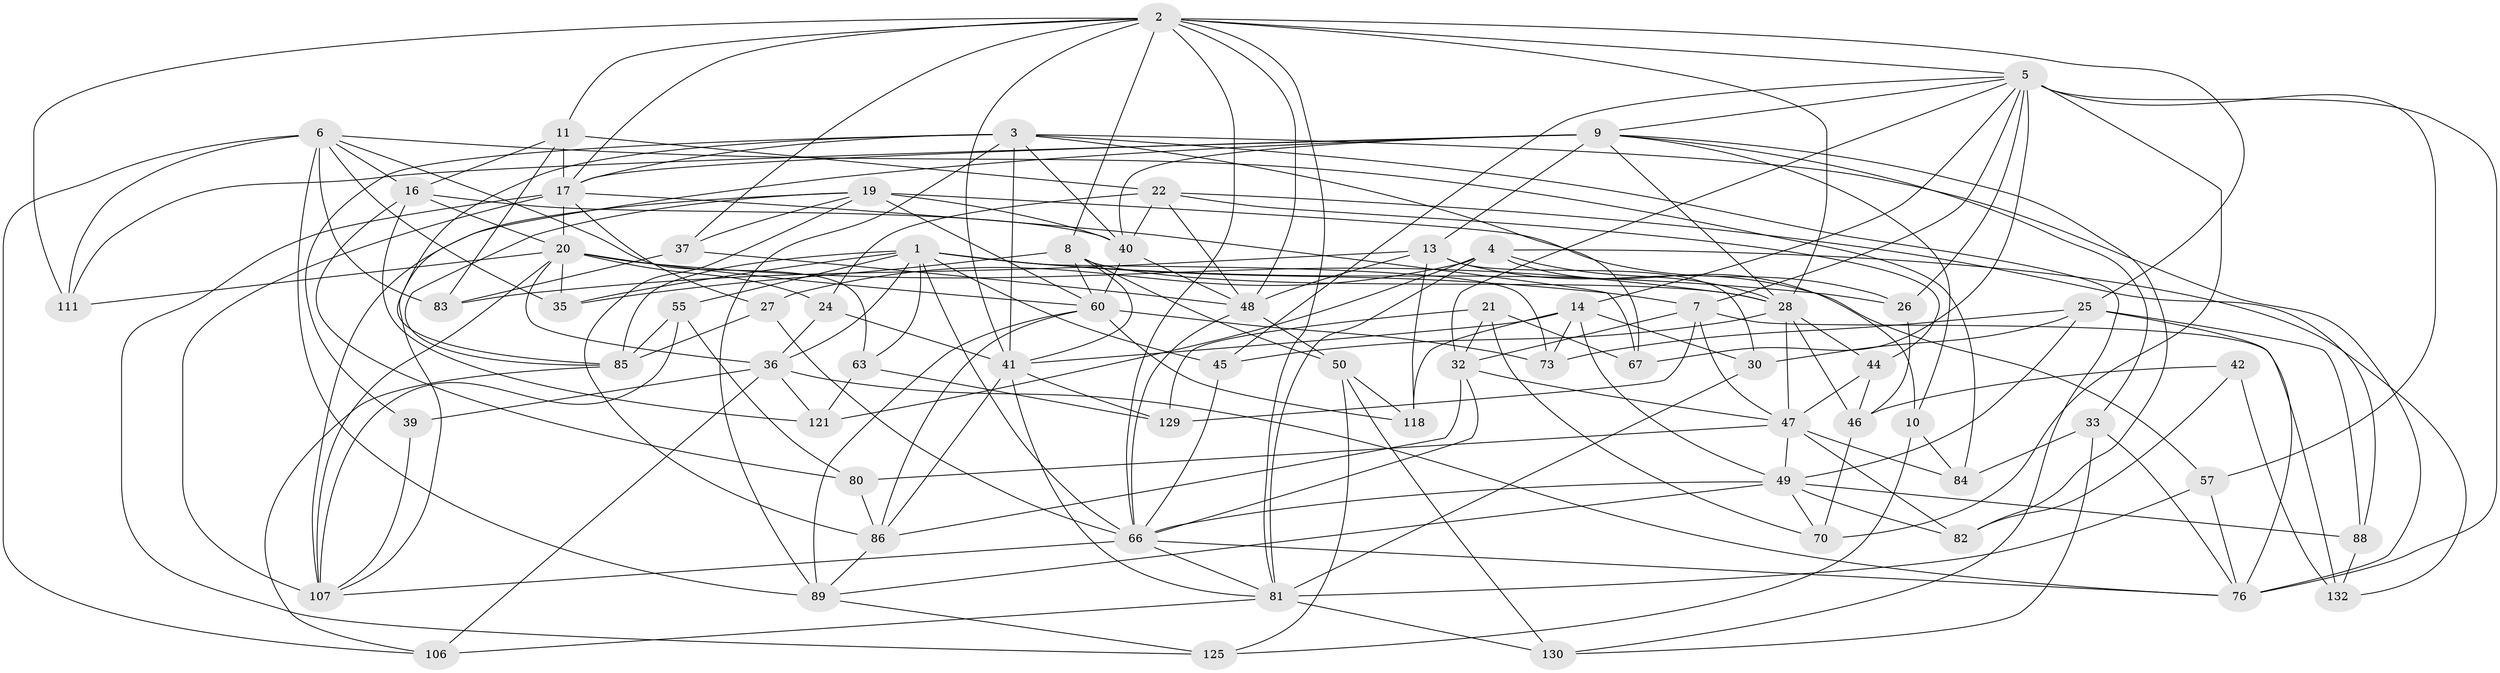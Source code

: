 // original degree distribution, {4: 1.0}
// Generated by graph-tools (version 1.1) at 2025/16/03/09/25 04:16:18]
// undirected, 68 vertices, 196 edges
graph export_dot {
graph [start="1"]
  node [color=gray90,style=filled];
  1 [super="+100+23"];
  2 [super="+101+12"];
  3 [super="+18"];
  4 [super="+71"];
  5 [super="+34+72+43"];
  6 [super="+15"];
  7 [super="+109"];
  8 [super="+74"];
  9 [super="+68+38"];
  10;
  11 [super="+51"];
  13 [super="+113"];
  14 [super="+65"];
  16 [super="+58"];
  17 [super="+31+78"];
  19 [super="+29+64"];
  20 [super="+87+69"];
  21;
  22 [super="+99"];
  24;
  25 [super="+115"];
  26;
  27;
  28 [super="+98+53"];
  30;
  32 [super="+108"];
  33;
  35;
  36 [super="+59"];
  37;
  39;
  40 [super="+75+120"];
  41 [super="+77+56"];
  42;
  44;
  45;
  46 [super="+124"];
  47 [super="+61+54"];
  48 [super="+97+94"];
  49 [super="+96+112"];
  50 [super="+110"];
  55;
  57;
  60 [super="+136+105"];
  63;
  66 [super="+126+104"];
  67;
  70;
  73;
  76 [super="+102"];
  80;
  81 [super="+133+114"];
  82;
  83;
  84;
  85 [super="+135"];
  86 [super="+127"];
  88;
  89 [super="+119"];
  106;
  107 [super="+122"];
  111;
  118;
  121;
  125;
  129;
  130;
  132;
  1 -- 45;
  1 -- 7;
  1 -- 73;
  1 -- 26;
  1 -- 85;
  1 -- 66;
  1 -- 35;
  1 -- 36;
  1 -- 55;
  1 -- 63;
  2 -- 37;
  2 -- 41;
  2 -- 11;
  2 -- 111;
  2 -- 48;
  2 -- 81;
  2 -- 17;
  2 -- 8;
  2 -- 25;
  2 -- 66;
  2 -- 28;
  2 -- 5;
  3 -- 130;
  3 -- 17;
  3 -- 76;
  3 -- 89;
  3 -- 67;
  3 -- 85;
  3 -- 39 [weight=2];
  3 -- 41;
  3 -- 40;
  4 -- 121;
  4 -- 10;
  4 -- 27;
  4 -- 132;
  4 -- 28;
  4 -- 81;
  5 -- 32;
  5 -- 70;
  5 -- 7;
  5 -- 26;
  5 -- 76 [weight=2];
  5 -- 45;
  5 -- 9;
  5 -- 67;
  5 -- 57;
  5 -- 14;
  6 -- 106;
  6 -- 84;
  6 -- 16;
  6 -- 35;
  6 -- 83;
  6 -- 63;
  6 -- 111;
  6 -- 89;
  7 -- 129;
  7 -- 132;
  7 -- 47;
  7 -- 32;
  8 -- 28;
  8 -- 60;
  8 -- 41;
  8 -- 50;
  8 -- 35;
  9 -- 13;
  9 -- 82;
  9 -- 17;
  9 -- 33;
  9 -- 10;
  9 -- 107;
  9 -- 111;
  9 -- 28;
  9 -- 40;
  10 -- 125;
  10 -- 84;
  11 -- 16;
  11 -- 17 [weight=2];
  11 -- 83;
  11 -- 22;
  13 -- 30;
  13 -- 57;
  13 -- 83;
  13 -- 118;
  13 -- 48;
  14 -- 118;
  14 -- 30;
  14 -- 73;
  14 -- 41;
  14 -- 49;
  16 -- 121;
  16 -- 80;
  16 -- 40;
  16 -- 20;
  17 -- 125;
  17 -- 107;
  17 -- 67;
  17 -- 27;
  17 -- 20;
  19 -- 40 [weight=2];
  19 -- 60;
  19 -- 85;
  19 -- 37;
  19 -- 86;
  19 -- 107;
  19 -- 26;
  20 -- 107 [weight=2];
  20 -- 111;
  20 -- 36 [weight=2];
  20 -- 28 [weight=2];
  20 -- 60;
  20 -- 35;
  20 -- 24;
  21 -- 32;
  21 -- 70;
  21 -- 67;
  21 -- 129;
  22 -- 40;
  22 -- 48;
  22 -- 24;
  22 -- 88;
  22 -- 44;
  24 -- 41;
  24 -- 36;
  25 -- 73;
  25 -- 88;
  25 -- 76;
  25 -- 30;
  25 -- 49;
  26 -- 46;
  27 -- 85;
  27 -- 66;
  28 -- 46;
  28 -- 44;
  28 -- 47;
  28 -- 45;
  30 -- 81;
  32 -- 86;
  32 -- 66;
  32 -- 47;
  33 -- 84;
  33 -- 130;
  33 -- 76;
  36 -- 106;
  36 -- 39;
  36 -- 121;
  36 -- 76;
  37 -- 83;
  37 -- 48;
  39 -- 107;
  40 -- 48;
  40 -- 60;
  41 -- 81;
  41 -- 129;
  41 -- 86;
  42 -- 82;
  42 -- 132;
  42 -- 46 [weight=2];
  44 -- 47;
  44 -- 46;
  45 -- 66;
  46 -- 70;
  47 -- 82;
  47 -- 84;
  47 -- 80;
  47 -- 49;
  48 -- 50 [weight=2];
  48 -- 66;
  49 -- 89;
  49 -- 88;
  49 -- 82;
  49 -- 70;
  49 -- 66;
  50 -- 125;
  50 -- 130;
  50 -- 118;
  55 -- 80;
  55 -- 85;
  55 -- 107;
  57 -- 81;
  57 -- 76;
  60 -- 86;
  60 -- 73;
  60 -- 118;
  60 -- 89;
  63 -- 129;
  63 -- 121;
  66 -- 107;
  66 -- 76;
  66 -- 81;
  80 -- 86;
  81 -- 130;
  81 -- 106;
  85 -- 106;
  86 -- 89;
  88 -- 132;
  89 -- 125;
}
